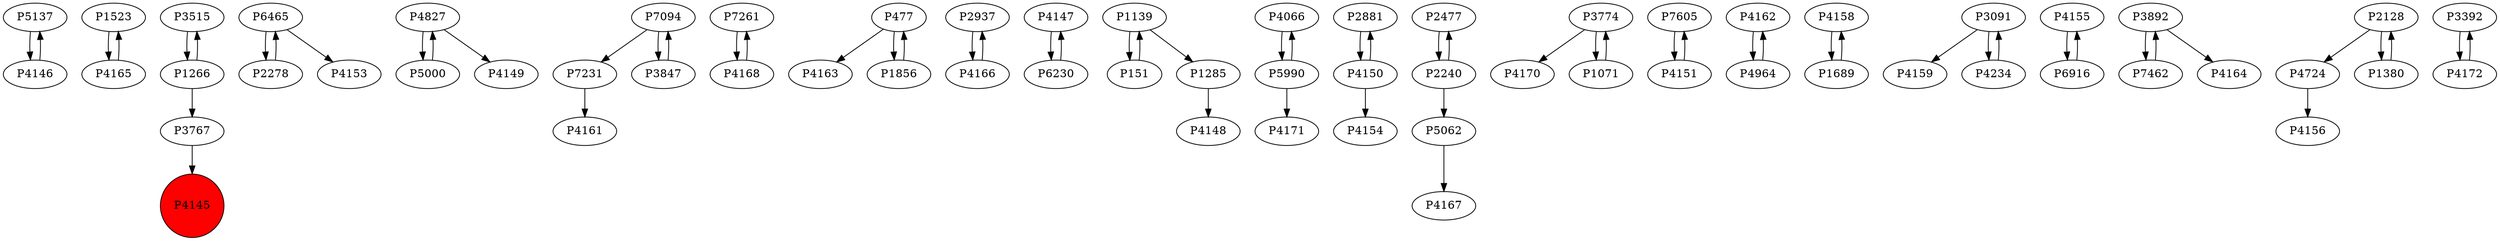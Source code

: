 digraph {
	P5137 -> P4146
	P1523 -> P4165
	P3515 -> P1266
	P6465 -> P2278
	P4827 -> P5000
	P7094 -> P7231
	P6465 -> P4153
	P7261 -> P4168
	P477 -> P4163
	P2937 -> P4166
	P4147 -> P6230
	P1285 -> P4148
	P3847 -> P7094
	P4066 -> P5990
	P2881 -> P4150
	P2477 -> P2240
	P5990 -> P4171
	P3774 -> P4170
	P3774 -> P1071
	P1266 -> P3515
	P6230 -> P4147
	P5990 -> P4066
	P7605 -> P4151
	P2278 -> P6465
	P1071 -> P3774
	P4162 -> P4964
	P2240 -> P5062
	P4158 -> P1689
	P4827 -> P4149
	P3091 -> P4159
	P4155 -> P6916
	P3767 -> P4145
	P1689 -> P4158
	P151 -> P1139
	P7094 -> P3847
	P3892 -> P7462
	P1266 -> P3767
	P7462 -> P3892
	P2240 -> P2477
	P4165 -> P1523
	P2128 -> P4724
	P7231 -> P4161
	P4168 -> P7261
	P1856 -> P477
	P1139 -> P151
	P4964 -> P4162
	P4234 -> P3091
	P3392 -> P4172
	P4150 -> P2881
	P1380 -> P2128
	P477 -> P1856
	P5000 -> P4827
	P1139 -> P1285
	P4151 -> P7605
	P3091 -> P4234
	P2128 -> P1380
	P4146 -> P5137
	P3892 -> P4164
	P4150 -> P4154
	P4166 -> P2937
	P4724 -> P4156
	P5062 -> P4167
	P4172 -> P3392
	P6916 -> P4155
	P4145 [shape=circle]
	P4145 [style=filled]
	P4145 [fillcolor=red]
}